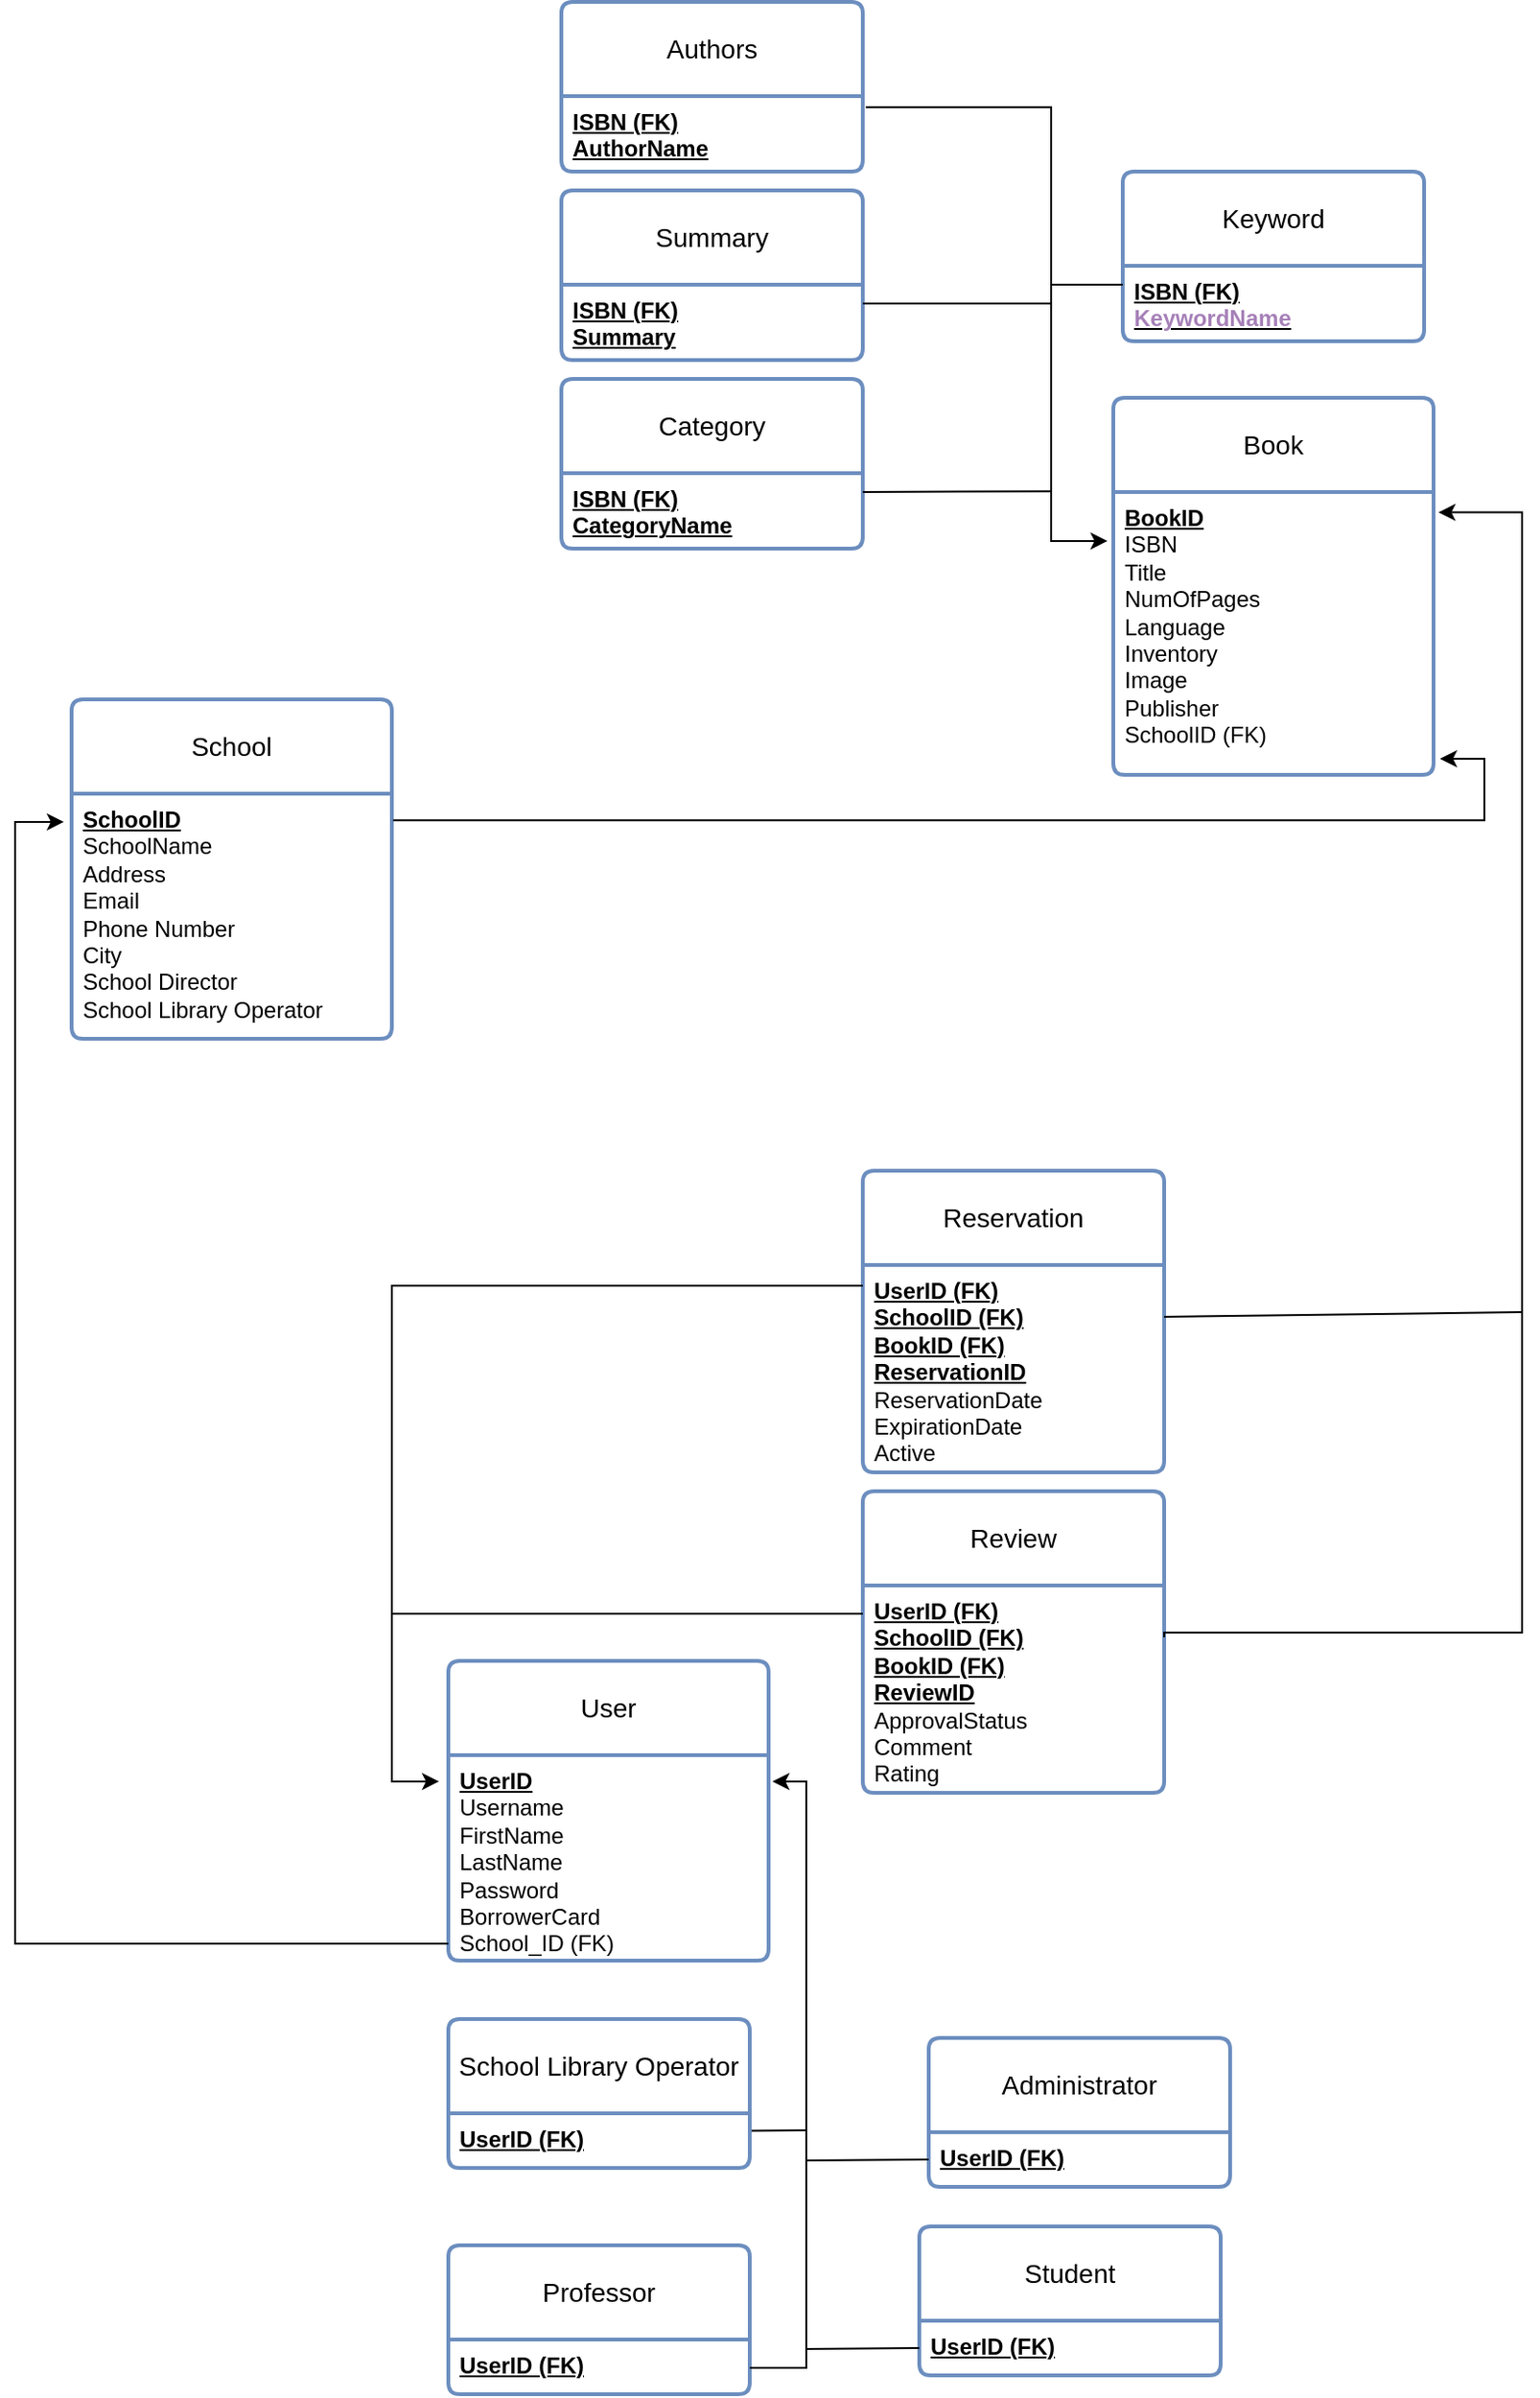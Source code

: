 <mxfile version="21.3.4" type="github">
  <diagram name="Σελίδα-1" id="zOCQZcjmYUrIdOuTZQAy">
    <mxGraphModel dx="875" dy="1653" grid="1" gridSize="10" guides="1" tooltips="1" connect="1" arrows="1" fold="1" page="1" pageScale="1" pageWidth="827" pageHeight="1169" math="0" shadow="0">
      <root>
        <mxCell id="0" />
        <mxCell id="1" parent="0" />
        <mxCell id="oJ1XokG1mtXctFdXL_2H-8" value="School" style="swimlane;childLayout=stackLayout;horizontal=1;startSize=50;horizontalStack=0;rounded=1;fontSize=14;fontStyle=0;strokeWidth=2;resizeParent=0;resizeLast=1;shadow=0;dashed=0;align=center;arcSize=4;whiteSpace=wrap;html=1;fillColor=default;strokeColor=#6c8ebf;" parent="1" vertex="1">
          <mxGeometry x="130" y="20" width="170" height="180" as="geometry">
            <mxRectangle x="220" y="140" width="80" height="50" as="alternateBounds" />
          </mxGeometry>
        </mxCell>
        <mxCell id="oJ1XokG1mtXctFdXL_2H-9" value="&lt;u&gt;&lt;b&gt;SchoolID&lt;/b&gt;&lt;br&gt;&lt;/u&gt;SchoolName&lt;br&gt;Address&lt;br&gt;Email&lt;br&gt;Phone Number&lt;br&gt;City&lt;br&gt;School Director&lt;br&gt;School Library Operator" style="align=left;strokeColor=none;fillColor=none;spacingLeft=4;fontSize=12;verticalAlign=top;resizable=0;rotatable=0;part=1;html=1;" parent="oJ1XokG1mtXctFdXL_2H-8" vertex="1">
          <mxGeometry y="50" width="170" height="130" as="geometry" />
        </mxCell>
        <mxCell id="oJ1XokG1mtXctFdXL_2H-10" value="Book" style="swimlane;childLayout=stackLayout;horizontal=1;startSize=50;horizontalStack=0;rounded=1;fontSize=14;fontStyle=0;strokeWidth=2;resizeParent=0;resizeLast=1;shadow=0;dashed=0;align=center;arcSize=4;whiteSpace=wrap;html=1;fillColor=default;strokeColor=#6c8ebf;" parent="1" vertex="1">
          <mxGeometry x="683" y="-140" width="170" height="200" as="geometry">
            <mxRectangle x="220" y="140" width="80" height="50" as="alternateBounds" />
          </mxGeometry>
        </mxCell>
        <mxCell id="oJ1XokG1mtXctFdXL_2H-11" value="&lt;b&gt;&lt;u&gt;BookID&lt;/u&gt;&lt;br&gt;&lt;/b&gt;ISBN&lt;br&gt;Title&lt;br&gt;NumOfPages&lt;br&gt;Language&lt;br&gt;Inventory&lt;br&gt;Image&lt;br&gt;Publisher&lt;br&gt;SchoolID (FK)" style="align=left;strokeColor=none;fillColor=none;spacingLeft=4;fontSize=12;verticalAlign=top;resizable=0;rotatable=0;part=1;html=1;" parent="oJ1XokG1mtXctFdXL_2H-10" vertex="1">
          <mxGeometry y="50" width="170" height="150" as="geometry" />
        </mxCell>
        <mxCell id="oJ1XokG1mtXctFdXL_2H-14" value="Keyword" style="swimlane;childLayout=stackLayout;horizontal=1;startSize=50;horizontalStack=0;rounded=1;fontSize=14;fontStyle=0;strokeWidth=2;resizeParent=0;resizeLast=1;shadow=0;dashed=0;align=center;arcSize=4;whiteSpace=wrap;html=1;fillColor=default;strokeColor=#6c8ebf;" parent="1" vertex="1">
          <mxGeometry x="688" y="-260" width="160" height="90" as="geometry" />
        </mxCell>
        <mxCell id="oJ1XokG1mtXctFdXL_2H-15" value="&lt;b style=&quot;border-color: var(--border-color);&quot;&gt;&lt;u style=&quot;border-color: var(--border-color);&quot;&gt;&lt;b style=&quot;border-color: var(--border-color);&quot;&gt;&lt;u style=&quot;border-color: var(--border-color);&quot;&gt;&lt;b style=&quot;border-color: var(--border-color);&quot;&gt;&lt;u style=&quot;border-color: var(--border-color);&quot;&gt;ISBN (FK)&lt;/u&gt;&lt;/b&gt;&lt;br style=&quot;border-color: var(--border-color); font-weight: 400;&quot;&gt;&lt;/u&gt;&lt;/b&gt;&lt;font color=&quot;#a680b8&quot;&gt;KeywordName&lt;/font&gt;&lt;br style=&quot;border-color: var(--border-color);&quot;&gt;&lt;/u&gt;&lt;/b&gt;&lt;b&gt;&lt;u&gt;&lt;br&gt;&lt;/u&gt;&lt;/b&gt;" style="align=left;strokeColor=none;fillColor=none;spacingLeft=4;fontSize=12;verticalAlign=top;resizable=0;rotatable=0;part=1;html=1;" parent="oJ1XokG1mtXctFdXL_2H-14" vertex="1">
          <mxGeometry y="50" width="160" height="40" as="geometry" />
        </mxCell>
        <mxCell id="oJ1XokG1mtXctFdXL_2H-18" value="Category" style="swimlane;childLayout=stackLayout;horizontal=1;startSize=50;horizontalStack=0;rounded=1;fontSize=14;fontStyle=0;strokeWidth=2;resizeParent=0;resizeLast=1;shadow=0;dashed=0;align=center;arcSize=4;whiteSpace=wrap;html=1;fillColor=default;strokeColor=#6c8ebf;" parent="1" vertex="1">
          <mxGeometry x="390" y="-150" width="160" height="90" as="geometry" />
        </mxCell>
        <mxCell id="oJ1XokG1mtXctFdXL_2H-19" value="&lt;b style=&quot;border-color: var(--border-color);&quot;&gt;&lt;u style=&quot;border-color: var(--border-color);&quot;&gt;&lt;b style=&quot;border-color: var(--border-color);&quot;&gt;&lt;u style=&quot;border-color: var(--border-color);&quot;&gt;ISBN (FK)&lt;/u&gt;&lt;/b&gt;&lt;br style=&quot;border-color: var(--border-color); font-weight: 400;&quot;&gt;CategoryName&lt;br style=&quot;border-color: var(--border-color);&quot;&gt;&lt;/u&gt;&lt;/b&gt;&lt;b&gt;&lt;u&gt;&lt;br&gt;&lt;/u&gt;&lt;/b&gt;" style="align=left;strokeColor=none;fillColor=none;spacingLeft=4;fontSize=12;verticalAlign=top;resizable=0;rotatable=0;part=1;html=1;" parent="oJ1XokG1mtXctFdXL_2H-18" vertex="1">
          <mxGeometry y="50" width="160" height="40" as="geometry" />
        </mxCell>
        <mxCell id="oJ1XokG1mtXctFdXL_2H-21" value="Authors" style="swimlane;childLayout=stackLayout;horizontal=1;startSize=50;horizontalStack=0;rounded=1;fontSize=14;fontStyle=0;strokeWidth=2;resizeParent=0;resizeLast=1;shadow=0;dashed=0;align=center;arcSize=4;whiteSpace=wrap;html=1;fillColor=default;strokeColor=#6c8ebf;" parent="1" vertex="1">
          <mxGeometry x="390" y="-350" width="160" height="90" as="geometry" />
        </mxCell>
        <mxCell id="oJ1XokG1mtXctFdXL_2H-22" value="&lt;b&gt;&lt;u&gt;ISBN (FK)&lt;/u&gt;&lt;/b&gt;&lt;br&gt;&lt;b&gt;&lt;u&gt;AuthorName&lt;/u&gt;&lt;/b&gt;" style="align=left;strokeColor=none;fillColor=none;spacingLeft=4;fontSize=12;verticalAlign=top;resizable=0;rotatable=0;part=1;html=1;" parent="oJ1XokG1mtXctFdXL_2H-21" vertex="1">
          <mxGeometry y="50" width="160" height="40" as="geometry" />
        </mxCell>
        <mxCell id="oJ1XokG1mtXctFdXL_2H-24" value="User" style="swimlane;childLayout=stackLayout;horizontal=1;startSize=50;horizontalStack=0;rounded=1;fontSize=14;fontStyle=0;strokeWidth=2;resizeParent=0;resizeLast=1;shadow=0;dashed=0;align=center;arcSize=4;whiteSpace=wrap;html=1;fillColor=default;strokeColor=#6c8ebf;" parent="1" vertex="1">
          <mxGeometry x="330" y="530" width="170" height="159" as="geometry">
            <mxRectangle x="220" y="140" width="80" height="50" as="alternateBounds" />
          </mxGeometry>
        </mxCell>
        <mxCell id="oJ1XokG1mtXctFdXL_2H-25" value="&lt;u&gt;&lt;b&gt;UserID&lt;/b&gt;&lt;br&gt;&lt;/u&gt;Username&lt;br&gt;FirstName&lt;br&gt;LastName&lt;br&gt;Password&lt;br&gt;BorrowerCard&lt;br&gt;School_ID (FK)" style="align=left;strokeColor=none;fillColor=none;spacingLeft=4;fontSize=12;verticalAlign=top;resizable=0;rotatable=0;part=1;html=1;" parent="oJ1XokG1mtXctFdXL_2H-24" vertex="1">
          <mxGeometry y="50" width="170" height="109" as="geometry" />
        </mxCell>
        <mxCell id="JUQ4CYv2heBlnvrro8Wb-13" style="rounded=0;orthogonalLoop=1;jettySize=auto;html=1;exitX=1;exitY=0.75;exitDx=0;exitDy=0;endArrow=none;endFill=0;" parent="1" source="oJ1XokG1mtXctFdXL_2H-32" edge="1">
          <mxGeometry relative="1" as="geometry">
            <mxPoint x="520" y="779" as="targetPoint" />
          </mxGeometry>
        </mxCell>
        <mxCell id="oJ1XokG1mtXctFdXL_2H-32" value="School Library Operator" style="swimlane;childLayout=stackLayout;horizontal=1;startSize=50;horizontalStack=0;rounded=1;fontSize=14;fontStyle=0;strokeWidth=2;resizeParent=0;resizeLast=1;shadow=0;dashed=0;align=center;arcSize=4;whiteSpace=wrap;html=1;fillColor=default;strokeColor=#6c8ebf;" parent="1" vertex="1">
          <mxGeometry x="330" y="720" width="160" height="79" as="geometry" />
        </mxCell>
        <mxCell id="oJ1XokG1mtXctFdXL_2H-33" value="&lt;b&gt;&lt;u&gt;UserID (FK)&lt;/u&gt;&lt;/b&gt;" style="align=left;strokeColor=none;fillColor=none;spacingLeft=4;fontSize=12;verticalAlign=top;resizable=0;rotatable=0;part=1;html=1;" parent="oJ1XokG1mtXctFdXL_2H-32" vertex="1">
          <mxGeometry y="50" width="160" height="29" as="geometry" />
        </mxCell>
        <mxCell id="oJ1XokG1mtXctFdXL_2H-34" value="Professor" style="swimlane;childLayout=stackLayout;horizontal=1;startSize=50;horizontalStack=0;rounded=1;fontSize=14;fontStyle=0;strokeWidth=2;resizeParent=0;resizeLast=1;shadow=0;dashed=0;align=center;arcSize=4;whiteSpace=wrap;html=1;fillColor=default;strokeColor=#6c8ebf;" parent="1" vertex="1">
          <mxGeometry x="330" y="840" width="160" height="79" as="geometry" />
        </mxCell>
        <mxCell id="oJ1XokG1mtXctFdXL_2H-35" value="&lt;b style=&quot;border-color: var(--border-color);&quot;&gt;&lt;u style=&quot;border-color: var(--border-color);&quot;&gt;UserID (FK)&lt;/u&gt;&lt;/b&gt;" style="align=left;strokeColor=none;fillColor=none;spacingLeft=4;fontSize=12;verticalAlign=top;resizable=0;rotatable=0;part=1;html=1;" parent="oJ1XokG1mtXctFdXL_2H-34" vertex="1">
          <mxGeometry y="50" width="160" height="29" as="geometry" />
        </mxCell>
        <mxCell id="oJ1XokG1mtXctFdXL_2H-36" value="Administrator" style="swimlane;childLayout=stackLayout;horizontal=1;startSize=50;horizontalStack=0;rounded=1;fontSize=14;fontStyle=0;strokeWidth=2;resizeParent=0;resizeLast=1;shadow=0;dashed=0;align=center;arcSize=4;whiteSpace=wrap;html=1;fillColor=default;strokeColor=#6c8ebf;" parent="1" vertex="1">
          <mxGeometry x="585" y="730" width="160" height="79" as="geometry" />
        </mxCell>
        <mxCell id="oJ1XokG1mtXctFdXL_2H-37" value="&lt;b style=&quot;border-color: var(--border-color);&quot;&gt;&lt;u style=&quot;border-color: var(--border-color);&quot;&gt;UserID (FK)&lt;/u&gt;&lt;/b&gt;" style="align=left;strokeColor=none;fillColor=none;spacingLeft=4;fontSize=12;verticalAlign=top;resizable=0;rotatable=0;part=1;html=1;" parent="oJ1XokG1mtXctFdXL_2H-36" vertex="1">
          <mxGeometry y="50" width="160" height="29" as="geometry" />
        </mxCell>
        <mxCell id="oJ1XokG1mtXctFdXL_2H-38" value="Student" style="swimlane;childLayout=stackLayout;horizontal=1;startSize=50;horizontalStack=0;rounded=1;fontSize=14;fontStyle=0;strokeWidth=2;resizeParent=0;resizeLast=1;shadow=0;dashed=0;align=center;arcSize=4;whiteSpace=wrap;html=1;fillColor=default;strokeColor=#6c8ebf;" parent="1" vertex="1">
          <mxGeometry x="580" y="830" width="160" height="79" as="geometry" />
        </mxCell>
        <mxCell id="oJ1XokG1mtXctFdXL_2H-39" value="&lt;b style=&quot;border-color: var(--border-color);&quot;&gt;&lt;u style=&quot;border-color: var(--border-color);&quot;&gt;UserID (FK)&lt;/u&gt;&lt;/b&gt;" style="align=left;strokeColor=none;fillColor=none;spacingLeft=4;fontSize=12;verticalAlign=top;resizable=0;rotatable=0;part=1;html=1;" parent="oJ1XokG1mtXctFdXL_2H-38" vertex="1">
          <mxGeometry y="50" width="160" height="29" as="geometry" />
        </mxCell>
        <mxCell id="oJ1XokG1mtXctFdXL_2H-49" value="Review" style="swimlane;childLayout=stackLayout;horizontal=1;startSize=50;horizontalStack=0;rounded=1;fontSize=14;fontStyle=0;strokeWidth=2;resizeParent=0;resizeLast=1;shadow=0;dashed=0;align=center;arcSize=4;whiteSpace=wrap;html=1;fillColor=default;strokeColor=#6c8ebf;" parent="1" vertex="1">
          <mxGeometry x="550" y="440" width="160" height="160" as="geometry" />
        </mxCell>
        <mxCell id="oJ1XokG1mtXctFdXL_2H-50" value="&lt;b&gt;&lt;u&gt;UserID (FK)&lt;br&gt;SchoolID (FK)&lt;br&gt;BookID (FK)&lt;br&gt;ReviewID&lt;/u&gt;&lt;/b&gt;&lt;br&gt;ApprovalStatus&lt;br&gt;Comment&lt;br&gt;Rating" style="align=left;strokeColor=none;fillColor=none;spacingLeft=4;fontSize=12;verticalAlign=top;resizable=0;rotatable=0;part=1;html=1;" parent="oJ1XokG1mtXctFdXL_2H-49" vertex="1">
          <mxGeometry y="50" width="160" height="110" as="geometry" />
        </mxCell>
        <mxCell id="oJ1XokG1mtXctFdXL_2H-67" value="Reservation" style="swimlane;childLayout=stackLayout;horizontal=1;startSize=50;horizontalStack=0;rounded=1;fontSize=14;fontStyle=0;strokeWidth=2;resizeParent=0;resizeLast=1;shadow=0;dashed=0;align=center;arcSize=4;whiteSpace=wrap;html=1;fillColor=default;strokeColor=#6c8ebf;" parent="1" vertex="1">
          <mxGeometry x="550" y="270" width="160" height="160" as="geometry" />
        </mxCell>
        <mxCell id="oJ1XokG1mtXctFdXL_2H-68" value="&lt;u&gt;&lt;b&gt;UserID (FK)&lt;br&gt;SchoolID (FK)&lt;/b&gt;&lt;/u&gt;&lt;br&gt;&lt;b style=&quot;text-decoration-line: underline;&quot;&gt;BookID (FK)&lt;/b&gt;&lt;br&gt;&lt;b style=&quot;text-decoration-line: underline;&quot;&gt;ReservationID&lt;/b&gt;&lt;br&gt;ReservationDate&lt;br&gt;ExpirationDate&lt;br&gt;Active" style="align=left;strokeColor=none;fillColor=none;spacingLeft=4;fontSize=12;verticalAlign=top;resizable=0;rotatable=0;part=1;html=1;" parent="oJ1XokG1mtXctFdXL_2H-67" vertex="1">
          <mxGeometry y="50" width="160" height="110" as="geometry" />
        </mxCell>
        <mxCell id="JUQ4CYv2heBlnvrro8Wb-3" style="edgeStyle=elbowEdgeStyle;rounded=0;orthogonalLoop=1;jettySize=auto;html=1;entryX=1.012;entryY=0.128;entryDx=0;entryDy=0;entryPerimeter=0;" parent="1" target="oJ1XokG1mtXctFdXL_2H-25" edge="1">
          <mxGeometry relative="1" as="geometry">
            <mxPoint x="540" y="600" as="targetPoint" />
            <mxPoint x="490" y="905" as="sourcePoint" />
            <Array as="points">
              <mxPoint x="520" y="910" />
              <mxPoint x="530" y="880" />
              <mxPoint x="510" y="910" />
              <mxPoint x="530" y="750" />
            </Array>
          </mxGeometry>
        </mxCell>
        <mxCell id="JUQ4CYv2heBlnvrro8Wb-12" style="rounded=0;orthogonalLoop=1;jettySize=auto;html=1;exitX=0;exitY=0.5;exitDx=0;exitDy=0;endArrow=none;endFill=0;" parent="1" source="oJ1XokG1mtXctFdXL_2H-39" edge="1">
          <mxGeometry relative="1" as="geometry">
            <mxPoint x="520" y="895" as="targetPoint" />
          </mxGeometry>
        </mxCell>
        <mxCell id="JUQ4CYv2heBlnvrro8Wb-14" style="rounded=0;orthogonalLoop=1;jettySize=auto;html=1;exitX=0;exitY=0.5;exitDx=0;exitDy=0;endArrow=none;endFill=0;" parent="1" source="oJ1XokG1mtXctFdXL_2H-37" edge="1">
          <mxGeometry relative="1" as="geometry">
            <mxPoint x="520" y="795" as="targetPoint" />
          </mxGeometry>
        </mxCell>
        <mxCell id="JUQ4CYv2heBlnvrro8Wb-17" style="edgeStyle=elbowEdgeStyle;rounded=0;orthogonalLoop=1;jettySize=auto;html=1;entryX=-0.024;entryY=0.115;entryDx=0;entryDy=0;entryPerimeter=0;" parent="1" target="oJ1XokG1mtXctFdXL_2H-9" edge="1">
          <mxGeometry relative="1" as="geometry">
            <mxPoint x="20" y="190" as="targetPoint" />
            <mxPoint x="330" y="680" as="sourcePoint" />
            <Array as="points">
              <mxPoint x="100" y="350" />
              <mxPoint x="110" y="440" />
            </Array>
          </mxGeometry>
        </mxCell>
        <mxCell id="JUQ4CYv2heBlnvrro8Wb-22" style="edgeStyle=orthogonalEdgeStyle;rounded=0;orthogonalLoop=1;jettySize=auto;html=1;endArrow=classic;endFill=1;entryX=1.015;entryY=0.072;entryDx=0;entryDy=0;entryPerimeter=0;startArrow=none;startFill=0;exitX=1;exitY=0.25;exitDx=0;exitDy=0;" parent="1" source="oJ1XokG1mtXctFdXL_2H-50" target="oJ1XokG1mtXctFdXL_2H-11" edge="1">
          <mxGeometry relative="1" as="geometry">
            <mxPoint x="870" y="-50" as="targetPoint" />
            <mxPoint x="760" y="500" as="sourcePoint" />
            <Array as="points">
              <mxPoint x="900" y="515" />
              <mxPoint x="900" y="-79" />
            </Array>
          </mxGeometry>
        </mxCell>
        <mxCell id="JUQ4CYv2heBlnvrro8Wb-23" style="rounded=0;orthogonalLoop=1;jettySize=auto;html=1;endArrow=none;endFill=0;exitX=1;exitY=0.25;exitDx=0;exitDy=0;" parent="1" source="oJ1XokG1mtXctFdXL_2H-68" edge="1">
          <mxGeometry relative="1" as="geometry">
            <mxPoint x="900" y="345" as="targetPoint" />
            <mxPoint x="710" y="340" as="sourcePoint" />
          </mxGeometry>
        </mxCell>
        <mxCell id="JUQ4CYv2heBlnvrro8Wb-25" style="rounded=0;orthogonalLoop=1;jettySize=auto;html=1;endArrow=classic;endFill=1;edgeStyle=elbowEdgeStyle;entryX=-0.029;entryY=0.128;entryDx=0;entryDy=0;entryPerimeter=0;exitX=0;exitY=0.1;exitDx=0;exitDy=0;exitPerimeter=0;" parent="1" source="oJ1XokG1mtXctFdXL_2H-68" target="oJ1XokG1mtXctFdXL_2H-25" edge="1">
          <mxGeometry relative="1" as="geometry">
            <mxPoint x="130" y="500" as="targetPoint" />
            <Array as="points">
              <mxPoint x="300" y="410" />
              <mxPoint x="130" y="530" />
              <mxPoint x="380" y="630" />
              <mxPoint x="420" y="640" />
            </Array>
            <mxPoint x="300" y="340" as="sourcePoint" />
          </mxGeometry>
        </mxCell>
        <mxCell id="JUQ4CYv2heBlnvrro8Wb-27" value="" style="endArrow=none;html=1;rounded=0;" parent="1" edge="1">
          <mxGeometry width="50" height="50" relative="1" as="geometry">
            <mxPoint x="300" y="505" as="sourcePoint" />
            <mxPoint x="550" y="505" as="targetPoint" />
          </mxGeometry>
        </mxCell>
        <mxCell id="JUQ4CYv2heBlnvrro8Wb-35" value="" style="edgeStyle=elbowEdgeStyle;orthogonalLoop=1;jettySize=auto;html=1;rounded=0;exitX=1.01;exitY=0.148;exitDx=0;exitDy=0;exitPerimeter=0;entryX=-0.018;entryY=0.173;entryDx=0;entryDy=0;entryPerimeter=0;" parent="1" source="oJ1XokG1mtXctFdXL_2H-22" target="oJ1XokG1mtXctFdXL_2H-11" edge="1">
          <mxGeometry width="100" relative="1" as="geometry">
            <mxPoint x="853" y="-200" as="sourcePoint" />
            <mxPoint x="683" y="-80" as="targetPoint" />
            <Array as="points">
              <mxPoint x="650" y="-60" />
              <mxPoint x="650" y="-220" />
              <mxPoint x="653" y="-160" />
            </Array>
          </mxGeometry>
        </mxCell>
        <mxCell id="JUQ4CYv2heBlnvrro8Wb-38" value="" style="endArrow=classic;html=1;rounded=0;exitX=1.004;exitY=0.109;exitDx=0;exitDy=0;exitPerimeter=0;edgeStyle=elbowEdgeStyle;entryX=1.02;entryY=0.943;entryDx=0;entryDy=0;entryPerimeter=0;endFill=1;" parent="1" source="oJ1XokG1mtXctFdXL_2H-9" target="oJ1XokG1mtXctFdXL_2H-11" edge="1">
          <mxGeometry width="50" height="50" relative="1" as="geometry">
            <mxPoint x="750" y="260" as="sourcePoint" />
            <mxPoint x="890" y="50" as="targetPoint" />
            <Array as="points">
              <mxPoint x="880" y="70" />
            </Array>
          </mxGeometry>
        </mxCell>
        <mxCell id="JUQ4CYv2heBlnvrro8Wb-50" style="rounded=0;orthogonalLoop=1;jettySize=auto;html=1;exitX=1;exitY=0.25;exitDx=0;exitDy=0;endArrow=none;endFill=0;" parent="1" edge="1">
          <mxGeometry relative="1" as="geometry">
            <mxPoint x="650" y="-90.4" as="targetPoint" />
            <mxPoint x="550" y="-90" as="sourcePoint" />
          </mxGeometry>
        </mxCell>
        <mxCell id="fjZzuGaomFzjhE8aprJj-2" value="Summary" style="swimlane;childLayout=stackLayout;horizontal=1;startSize=50;horizontalStack=0;rounded=1;fontSize=14;fontStyle=0;strokeWidth=2;resizeParent=0;resizeLast=1;shadow=0;dashed=0;align=center;arcSize=4;whiteSpace=wrap;html=1;fillColor=default;strokeColor=#6c8ebf;" parent="1" vertex="1">
          <mxGeometry x="390" y="-250" width="160" height="90" as="geometry" />
        </mxCell>
        <mxCell id="fjZzuGaomFzjhE8aprJj-3" value="&lt;b style=&quot;border-color: var(--border-color);&quot;&gt;&lt;u style=&quot;border-color: var(--border-color);&quot;&gt;&lt;b style=&quot;border-color: var(--border-color);&quot;&gt;&lt;u style=&quot;border-color: var(--border-color);&quot;&gt;ISBN (FK)&lt;/u&gt;&lt;/b&gt;&lt;br style=&quot;border-color: var(--border-color); font-weight: 400;&quot;&gt;&lt;/u&gt;&lt;/b&gt;&lt;b&gt;&lt;u&gt;Summary&lt;br&gt;&lt;/u&gt;&lt;/b&gt;" style="align=left;strokeColor=none;fillColor=none;spacingLeft=4;fontSize=12;verticalAlign=top;resizable=0;rotatable=0;part=1;html=1;" parent="fjZzuGaomFzjhE8aprJj-2" vertex="1">
          <mxGeometry y="50" width="160" height="40" as="geometry" />
        </mxCell>
        <mxCell id="fjZzuGaomFzjhE8aprJj-7" style="edgeStyle=orthogonalEdgeStyle;rounded=0;orthogonalLoop=1;jettySize=auto;html=1;exitX=1;exitY=0.25;exitDx=0;exitDy=0;endArrow=none;endFill=0;" parent="1" source="fjZzuGaomFzjhE8aprJj-3" edge="1">
          <mxGeometry relative="1" as="geometry">
            <mxPoint x="650" y="-190" as="targetPoint" />
          </mxGeometry>
        </mxCell>
        <mxCell id="fjZzuGaomFzjhE8aprJj-8" style="edgeStyle=orthogonalEdgeStyle;rounded=0;orthogonalLoop=1;jettySize=auto;html=1;exitX=0;exitY=0.25;exitDx=0;exitDy=0;endArrow=none;endFill=0;" parent="1" source="oJ1XokG1mtXctFdXL_2H-15" edge="1">
          <mxGeometry relative="1" as="geometry">
            <mxPoint x="650" y="-200" as="targetPoint" />
          </mxGeometry>
        </mxCell>
      </root>
    </mxGraphModel>
  </diagram>
</mxfile>
